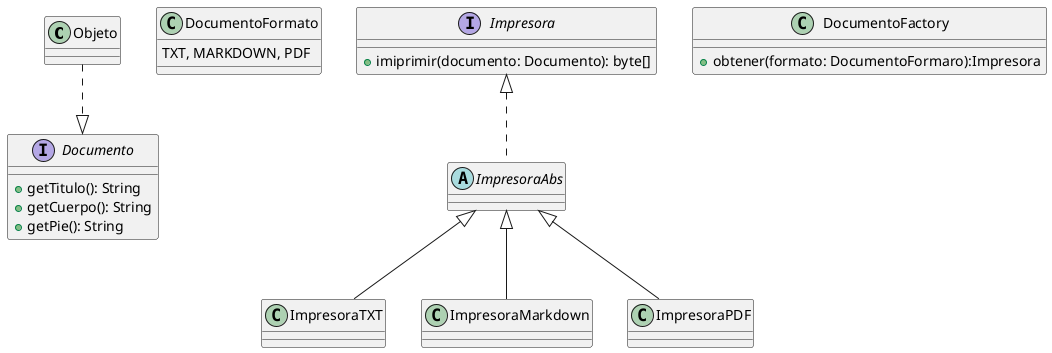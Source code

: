 @startuml diagrama de clases

class Objeto{

}

class DocumentoFormato{
    TXT, MARKDOWN, PDF
}

interface Documento{
    + getTitulo(): String
    + getCuerpo(): String
    + getPie(): String
}

interface Impresora{
    + imiprimir(documento: Documento): byte[]
}

class DocumentoFactory{
    + obtener(formato: DocumentoFormaro):Impresora
}

abstract class ImpresoraAbs{

}

class ImpresoraTXT{

}

class ImpresoraMarkdown{

}

class ImpresoraPDF{

}

Objeto ..|> Documento

Impresora <|.. ImpresoraAbs
ImpresoraAbs <|-- ImpresoraTXT
ImpresoraAbs <|-- ImpresoraMarkdown
ImpresoraAbs <|-- ImpresoraPDF
@enduml
